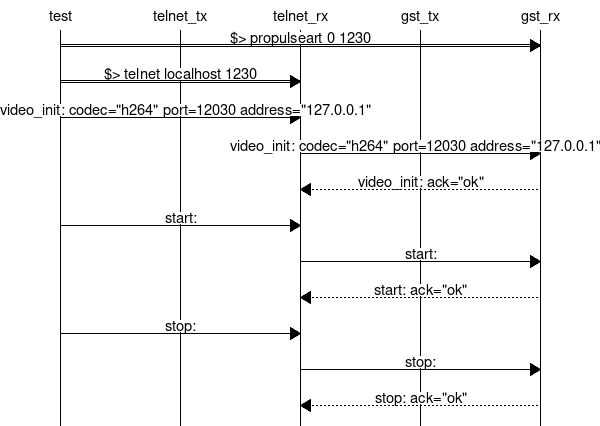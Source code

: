 
msc
{        
    test, telnet_tx, telnet_rx, gst_tx, gst_rx;
    
test:>gst_rx [label="$> propulseart 0 1230"];
test:>telnet_rx [label="$> telnet localhost 1230"];
test=>telnet_rx [label="video_init: codec=\"h264\" port=12030 address=\"127.0.0.1\""];
telnet_rx=>gst_rx [label="video_init: codec=\"h264\" port=12030 address=\"127.0.0.1\""];
gst_rx>>telnet_rx [label="video_init: ack=\"ok\""];
test=>telnet_rx [label="start:"];
telnet_rx=>gst_rx [label="start:"];
gst_rx>>telnet_rx [label="start: ack=\"ok\""];
test=>telnet_rx [label="stop:"];
telnet_rx=>gst_rx [label="stop:"];
gst_rx>>telnet_rx [label="stop: ack=\"ok\""];

}